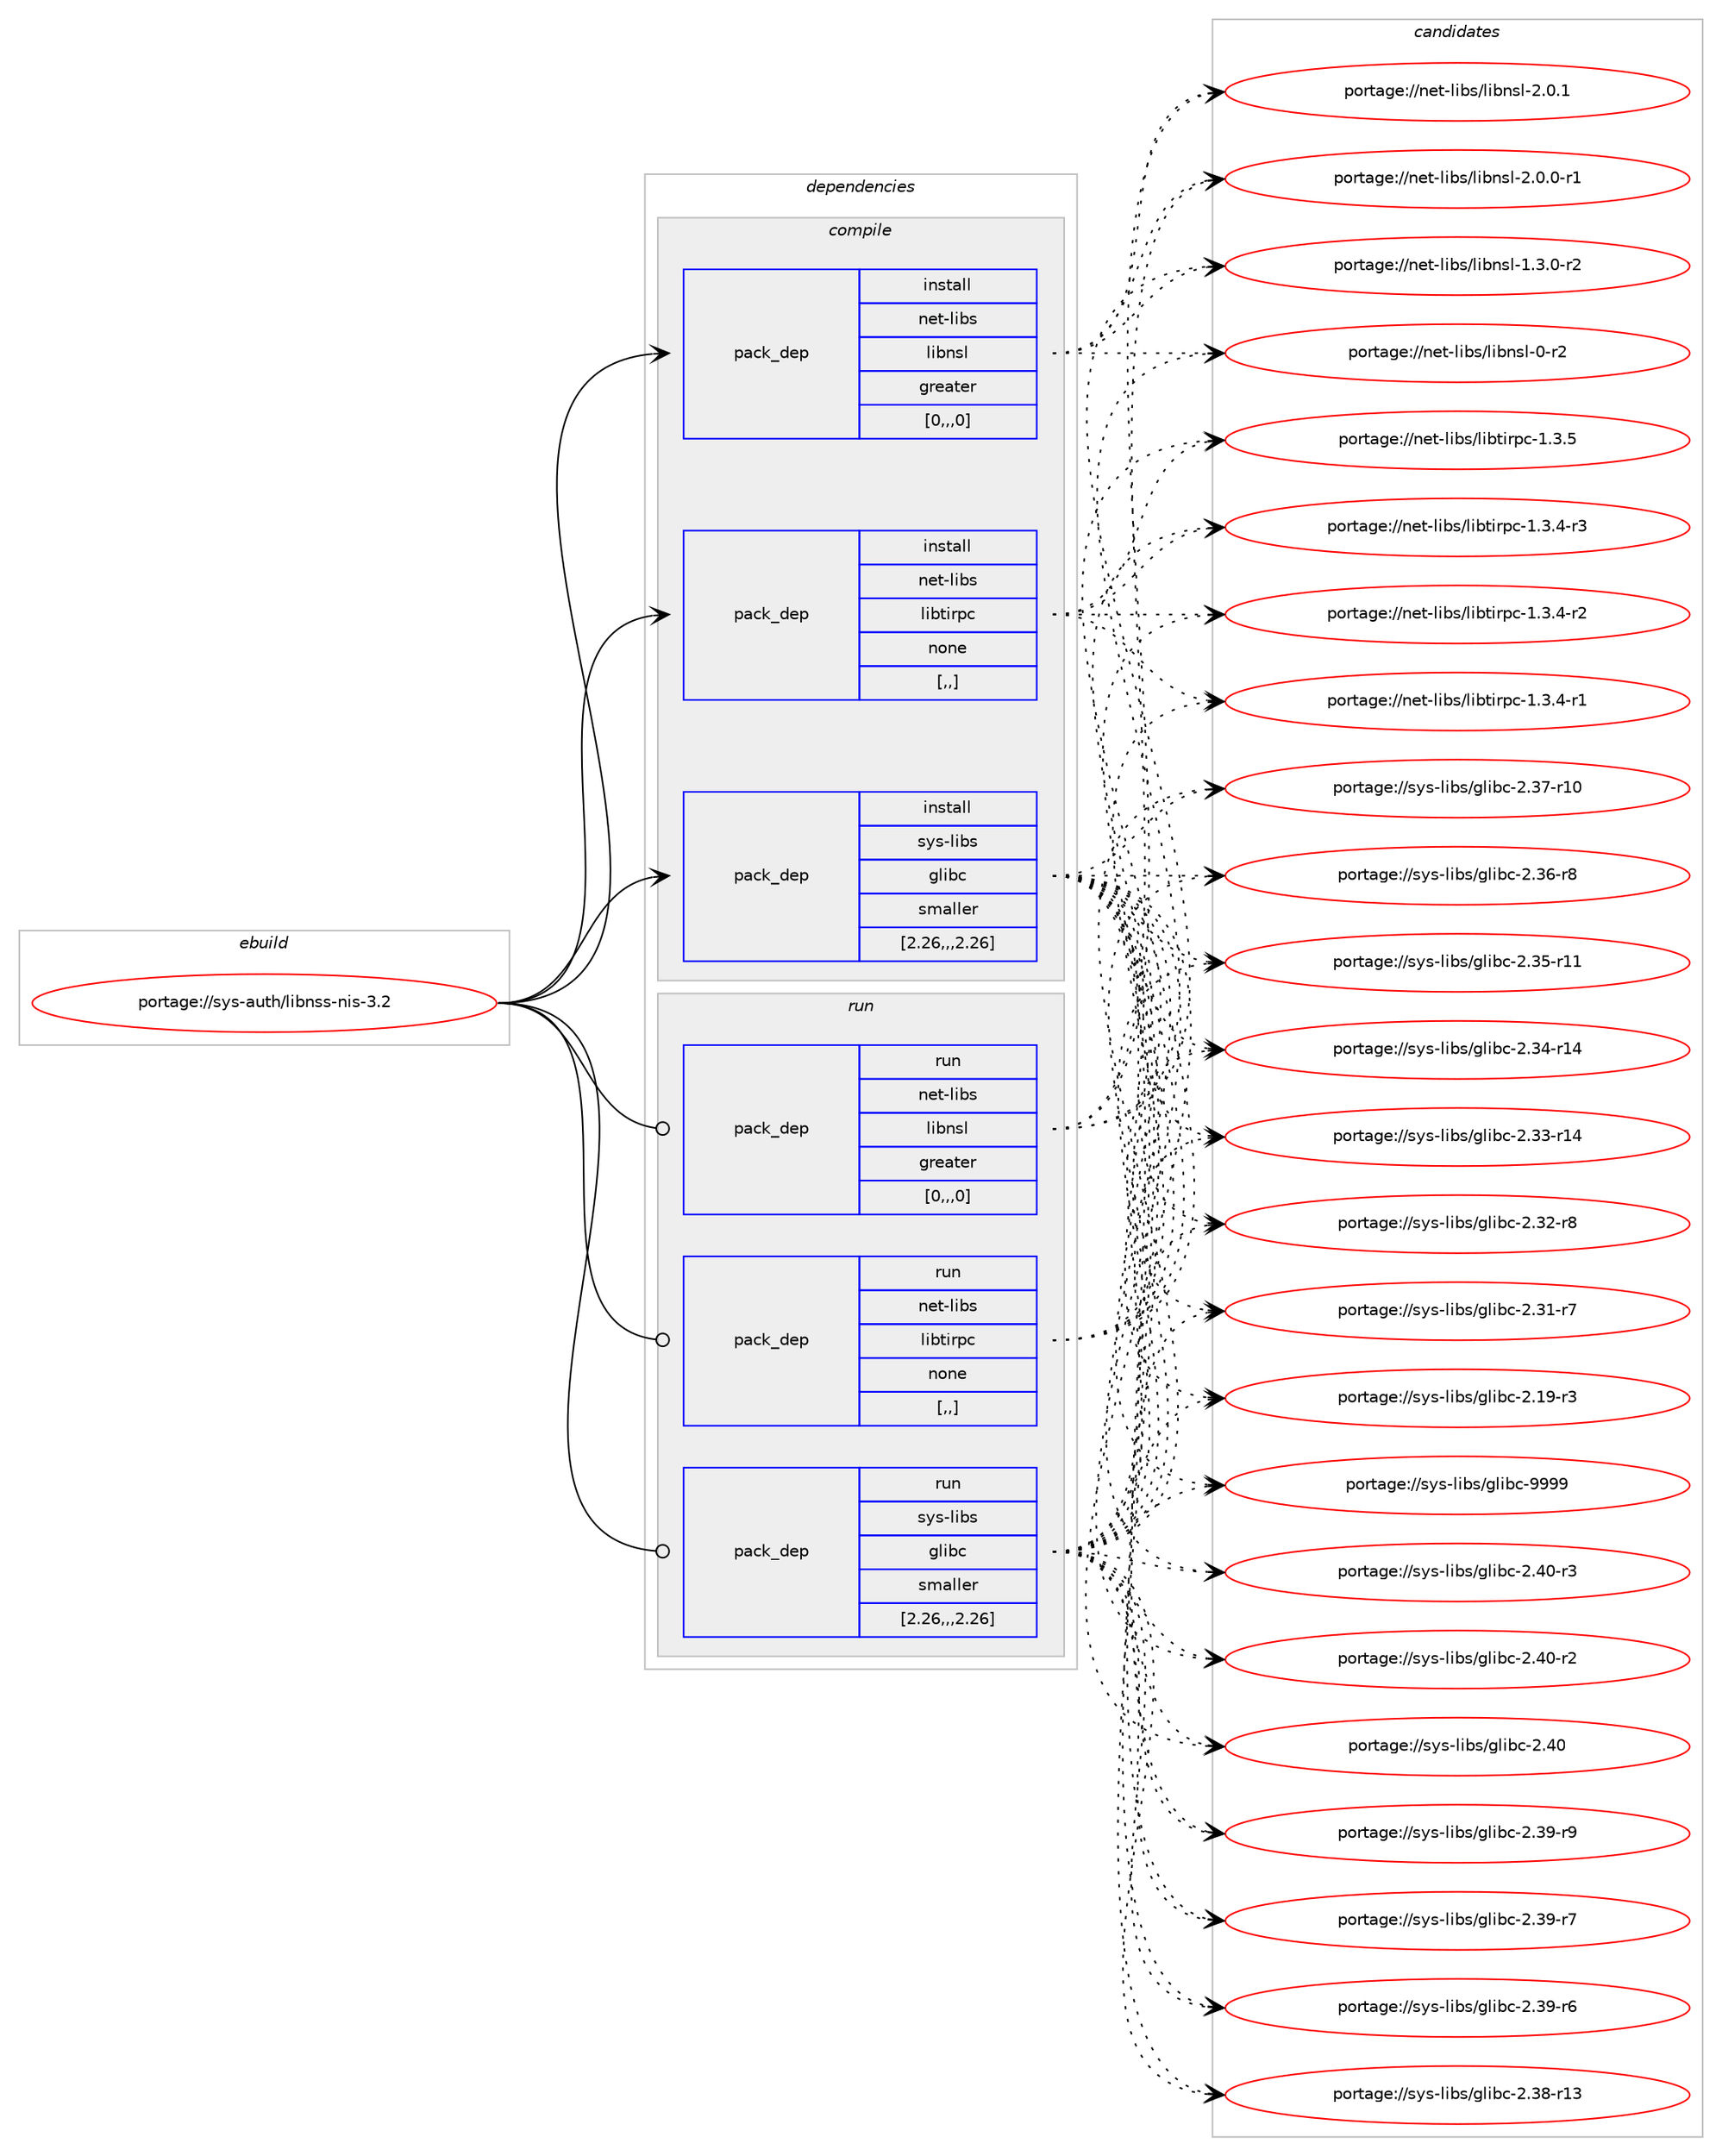 digraph prolog {

# *************
# Graph options
# *************

newrank=true;
concentrate=true;
compound=true;
graph [rankdir=LR,fontname=Helvetica,fontsize=10,ranksep=1.5];#, ranksep=2.5, nodesep=0.2];
edge  [arrowhead=vee];
node  [fontname=Helvetica,fontsize=10];

# **********
# The ebuild
# **********

subgraph cluster_leftcol {
color=gray;
label=<<i>ebuild</i>>;
id [label="portage://sys-auth/libnss-nis-3.2", color=red, width=4, href="../sys-auth/libnss-nis-3.2.svg"];
}

# ****************
# The dependencies
# ****************

subgraph cluster_midcol {
color=gray;
label=<<i>dependencies</i>>;
subgraph cluster_compile {
fillcolor="#eeeeee";
style=filled;
label=<<i>compile</i>>;
subgraph pack683037 {
dependency936750 [label=<<TABLE BORDER="0" CELLBORDER="1" CELLSPACING="0" CELLPADDING="4" WIDTH="220"><TR><TD ROWSPAN="6" CELLPADDING="30">pack_dep</TD></TR><TR><TD WIDTH="110">install</TD></TR><TR><TD>net-libs</TD></TR><TR><TD>libnsl</TD></TR><TR><TD>greater</TD></TR><TR><TD>[0,,,0]</TD></TR></TABLE>>, shape=none, color=blue];
}
id:e -> dependency936750:w [weight=20,style="solid",arrowhead="vee"];
subgraph pack683038 {
dependency936751 [label=<<TABLE BORDER="0" CELLBORDER="1" CELLSPACING="0" CELLPADDING="4" WIDTH="220"><TR><TD ROWSPAN="6" CELLPADDING="30">pack_dep</TD></TR><TR><TD WIDTH="110">install</TD></TR><TR><TD>net-libs</TD></TR><TR><TD>libtirpc</TD></TR><TR><TD>none</TD></TR><TR><TD>[,,]</TD></TR></TABLE>>, shape=none, color=blue];
}
id:e -> dependency936751:w [weight=20,style="solid",arrowhead="vee"];
subgraph pack683039 {
dependency936752 [label=<<TABLE BORDER="0" CELLBORDER="1" CELLSPACING="0" CELLPADDING="4" WIDTH="220"><TR><TD ROWSPAN="6" CELLPADDING="30">pack_dep</TD></TR><TR><TD WIDTH="110">install</TD></TR><TR><TD>sys-libs</TD></TR><TR><TD>glibc</TD></TR><TR><TD>smaller</TD></TR><TR><TD>[2.26,,,2.26]</TD></TR></TABLE>>, shape=none, color=blue];
}
id:e -> dependency936752:w [weight=20,style="solid",arrowhead="vee"];
}
subgraph cluster_compileandrun {
fillcolor="#eeeeee";
style=filled;
label=<<i>compile and run</i>>;
}
subgraph cluster_run {
fillcolor="#eeeeee";
style=filled;
label=<<i>run</i>>;
subgraph pack683040 {
dependency936753 [label=<<TABLE BORDER="0" CELLBORDER="1" CELLSPACING="0" CELLPADDING="4" WIDTH="220"><TR><TD ROWSPAN="6" CELLPADDING="30">pack_dep</TD></TR><TR><TD WIDTH="110">run</TD></TR><TR><TD>net-libs</TD></TR><TR><TD>libnsl</TD></TR><TR><TD>greater</TD></TR><TR><TD>[0,,,0]</TD></TR></TABLE>>, shape=none, color=blue];
}
id:e -> dependency936753:w [weight=20,style="solid",arrowhead="odot"];
subgraph pack683041 {
dependency936754 [label=<<TABLE BORDER="0" CELLBORDER="1" CELLSPACING="0" CELLPADDING="4" WIDTH="220"><TR><TD ROWSPAN="6" CELLPADDING="30">pack_dep</TD></TR><TR><TD WIDTH="110">run</TD></TR><TR><TD>net-libs</TD></TR><TR><TD>libtirpc</TD></TR><TR><TD>none</TD></TR><TR><TD>[,,]</TD></TR></TABLE>>, shape=none, color=blue];
}
id:e -> dependency936754:w [weight=20,style="solid",arrowhead="odot"];
subgraph pack683042 {
dependency936755 [label=<<TABLE BORDER="0" CELLBORDER="1" CELLSPACING="0" CELLPADDING="4" WIDTH="220"><TR><TD ROWSPAN="6" CELLPADDING="30">pack_dep</TD></TR><TR><TD WIDTH="110">run</TD></TR><TR><TD>sys-libs</TD></TR><TR><TD>glibc</TD></TR><TR><TD>smaller</TD></TR><TR><TD>[2.26,,,2.26]</TD></TR></TABLE>>, shape=none, color=blue];
}
id:e -> dependency936755:w [weight=20,style="solid",arrowhead="odot"];
}
}

# **************
# The candidates
# **************

subgraph cluster_choices {
rank=same;
color=gray;
label=<<i>candidates</i>>;

subgraph choice683037 {
color=black;
nodesep=1;
choice11010111645108105981154710810598110115108455046484649 [label="portage://net-libs/libnsl-2.0.1", color=red, width=4,href="../net-libs/libnsl-2.0.1.svg"];
choice110101116451081059811547108105981101151084550464846484511449 [label="portage://net-libs/libnsl-2.0.0-r1", color=red, width=4,href="../net-libs/libnsl-2.0.0-r1.svg"];
choice110101116451081059811547108105981101151084549465146484511450 [label="portage://net-libs/libnsl-1.3.0-r2", color=red, width=4,href="../net-libs/libnsl-1.3.0-r2.svg"];
choice1101011164510810598115471081059811011510845484511450 [label="portage://net-libs/libnsl-0-r2", color=red, width=4,href="../net-libs/libnsl-0-r2.svg"];
dependency936750:e -> choice11010111645108105981154710810598110115108455046484649:w [style=dotted,weight="100"];
dependency936750:e -> choice110101116451081059811547108105981101151084550464846484511449:w [style=dotted,weight="100"];
dependency936750:e -> choice110101116451081059811547108105981101151084549465146484511450:w [style=dotted,weight="100"];
dependency936750:e -> choice1101011164510810598115471081059811011510845484511450:w [style=dotted,weight="100"];
}
subgraph choice683038 {
color=black;
nodesep=1;
choice1101011164510810598115471081059811610511411299454946514653 [label="portage://net-libs/libtirpc-1.3.5", color=red, width=4,href="../net-libs/libtirpc-1.3.5.svg"];
choice11010111645108105981154710810598116105114112994549465146524511451 [label="portage://net-libs/libtirpc-1.3.4-r3", color=red, width=4,href="../net-libs/libtirpc-1.3.4-r3.svg"];
choice11010111645108105981154710810598116105114112994549465146524511450 [label="portage://net-libs/libtirpc-1.3.4-r2", color=red, width=4,href="../net-libs/libtirpc-1.3.4-r2.svg"];
choice11010111645108105981154710810598116105114112994549465146524511449 [label="portage://net-libs/libtirpc-1.3.4-r1", color=red, width=4,href="../net-libs/libtirpc-1.3.4-r1.svg"];
dependency936751:e -> choice1101011164510810598115471081059811610511411299454946514653:w [style=dotted,weight="100"];
dependency936751:e -> choice11010111645108105981154710810598116105114112994549465146524511451:w [style=dotted,weight="100"];
dependency936751:e -> choice11010111645108105981154710810598116105114112994549465146524511450:w [style=dotted,weight="100"];
dependency936751:e -> choice11010111645108105981154710810598116105114112994549465146524511449:w [style=dotted,weight="100"];
}
subgraph choice683039 {
color=black;
nodesep=1;
choice11512111545108105981154710310810598994557575757 [label="portage://sys-libs/glibc-9999", color=red, width=4,href="../sys-libs/glibc-9999.svg"];
choice115121115451081059811547103108105989945504652484511451 [label="portage://sys-libs/glibc-2.40-r3", color=red, width=4,href="../sys-libs/glibc-2.40-r3.svg"];
choice115121115451081059811547103108105989945504652484511450 [label="portage://sys-libs/glibc-2.40-r2", color=red, width=4,href="../sys-libs/glibc-2.40-r2.svg"];
choice11512111545108105981154710310810598994550465248 [label="portage://sys-libs/glibc-2.40", color=red, width=4,href="../sys-libs/glibc-2.40.svg"];
choice115121115451081059811547103108105989945504651574511457 [label="portage://sys-libs/glibc-2.39-r9", color=red, width=4,href="../sys-libs/glibc-2.39-r9.svg"];
choice115121115451081059811547103108105989945504651574511455 [label="portage://sys-libs/glibc-2.39-r7", color=red, width=4,href="../sys-libs/glibc-2.39-r7.svg"];
choice115121115451081059811547103108105989945504651574511454 [label="portage://sys-libs/glibc-2.39-r6", color=red, width=4,href="../sys-libs/glibc-2.39-r6.svg"];
choice11512111545108105981154710310810598994550465156451144951 [label="portage://sys-libs/glibc-2.38-r13", color=red, width=4,href="../sys-libs/glibc-2.38-r13.svg"];
choice11512111545108105981154710310810598994550465155451144948 [label="portage://sys-libs/glibc-2.37-r10", color=red, width=4,href="../sys-libs/glibc-2.37-r10.svg"];
choice115121115451081059811547103108105989945504651544511456 [label="portage://sys-libs/glibc-2.36-r8", color=red, width=4,href="../sys-libs/glibc-2.36-r8.svg"];
choice11512111545108105981154710310810598994550465153451144949 [label="portage://sys-libs/glibc-2.35-r11", color=red, width=4,href="../sys-libs/glibc-2.35-r11.svg"];
choice11512111545108105981154710310810598994550465152451144952 [label="portage://sys-libs/glibc-2.34-r14", color=red, width=4,href="../sys-libs/glibc-2.34-r14.svg"];
choice11512111545108105981154710310810598994550465151451144952 [label="portage://sys-libs/glibc-2.33-r14", color=red, width=4,href="../sys-libs/glibc-2.33-r14.svg"];
choice115121115451081059811547103108105989945504651504511456 [label="portage://sys-libs/glibc-2.32-r8", color=red, width=4,href="../sys-libs/glibc-2.32-r8.svg"];
choice115121115451081059811547103108105989945504651494511455 [label="portage://sys-libs/glibc-2.31-r7", color=red, width=4,href="../sys-libs/glibc-2.31-r7.svg"];
choice115121115451081059811547103108105989945504649574511451 [label="portage://sys-libs/glibc-2.19-r3", color=red, width=4,href="../sys-libs/glibc-2.19-r3.svg"];
dependency936752:e -> choice11512111545108105981154710310810598994557575757:w [style=dotted,weight="100"];
dependency936752:e -> choice115121115451081059811547103108105989945504652484511451:w [style=dotted,weight="100"];
dependency936752:e -> choice115121115451081059811547103108105989945504652484511450:w [style=dotted,weight="100"];
dependency936752:e -> choice11512111545108105981154710310810598994550465248:w [style=dotted,weight="100"];
dependency936752:e -> choice115121115451081059811547103108105989945504651574511457:w [style=dotted,weight="100"];
dependency936752:e -> choice115121115451081059811547103108105989945504651574511455:w [style=dotted,weight="100"];
dependency936752:e -> choice115121115451081059811547103108105989945504651574511454:w [style=dotted,weight="100"];
dependency936752:e -> choice11512111545108105981154710310810598994550465156451144951:w [style=dotted,weight="100"];
dependency936752:e -> choice11512111545108105981154710310810598994550465155451144948:w [style=dotted,weight="100"];
dependency936752:e -> choice115121115451081059811547103108105989945504651544511456:w [style=dotted,weight="100"];
dependency936752:e -> choice11512111545108105981154710310810598994550465153451144949:w [style=dotted,weight="100"];
dependency936752:e -> choice11512111545108105981154710310810598994550465152451144952:w [style=dotted,weight="100"];
dependency936752:e -> choice11512111545108105981154710310810598994550465151451144952:w [style=dotted,weight="100"];
dependency936752:e -> choice115121115451081059811547103108105989945504651504511456:w [style=dotted,weight="100"];
dependency936752:e -> choice115121115451081059811547103108105989945504651494511455:w [style=dotted,weight="100"];
dependency936752:e -> choice115121115451081059811547103108105989945504649574511451:w [style=dotted,weight="100"];
}
subgraph choice683040 {
color=black;
nodesep=1;
choice11010111645108105981154710810598110115108455046484649 [label="portage://net-libs/libnsl-2.0.1", color=red, width=4,href="../net-libs/libnsl-2.0.1.svg"];
choice110101116451081059811547108105981101151084550464846484511449 [label="portage://net-libs/libnsl-2.0.0-r1", color=red, width=4,href="../net-libs/libnsl-2.0.0-r1.svg"];
choice110101116451081059811547108105981101151084549465146484511450 [label="portage://net-libs/libnsl-1.3.0-r2", color=red, width=4,href="../net-libs/libnsl-1.3.0-r2.svg"];
choice1101011164510810598115471081059811011510845484511450 [label="portage://net-libs/libnsl-0-r2", color=red, width=4,href="../net-libs/libnsl-0-r2.svg"];
dependency936753:e -> choice11010111645108105981154710810598110115108455046484649:w [style=dotted,weight="100"];
dependency936753:e -> choice110101116451081059811547108105981101151084550464846484511449:w [style=dotted,weight="100"];
dependency936753:e -> choice110101116451081059811547108105981101151084549465146484511450:w [style=dotted,weight="100"];
dependency936753:e -> choice1101011164510810598115471081059811011510845484511450:w [style=dotted,weight="100"];
}
subgraph choice683041 {
color=black;
nodesep=1;
choice1101011164510810598115471081059811610511411299454946514653 [label="portage://net-libs/libtirpc-1.3.5", color=red, width=4,href="../net-libs/libtirpc-1.3.5.svg"];
choice11010111645108105981154710810598116105114112994549465146524511451 [label="portage://net-libs/libtirpc-1.3.4-r3", color=red, width=4,href="../net-libs/libtirpc-1.3.4-r3.svg"];
choice11010111645108105981154710810598116105114112994549465146524511450 [label="portage://net-libs/libtirpc-1.3.4-r2", color=red, width=4,href="../net-libs/libtirpc-1.3.4-r2.svg"];
choice11010111645108105981154710810598116105114112994549465146524511449 [label="portage://net-libs/libtirpc-1.3.4-r1", color=red, width=4,href="../net-libs/libtirpc-1.3.4-r1.svg"];
dependency936754:e -> choice1101011164510810598115471081059811610511411299454946514653:w [style=dotted,weight="100"];
dependency936754:e -> choice11010111645108105981154710810598116105114112994549465146524511451:w [style=dotted,weight="100"];
dependency936754:e -> choice11010111645108105981154710810598116105114112994549465146524511450:w [style=dotted,weight="100"];
dependency936754:e -> choice11010111645108105981154710810598116105114112994549465146524511449:w [style=dotted,weight="100"];
}
subgraph choice683042 {
color=black;
nodesep=1;
choice11512111545108105981154710310810598994557575757 [label="portage://sys-libs/glibc-9999", color=red, width=4,href="../sys-libs/glibc-9999.svg"];
choice115121115451081059811547103108105989945504652484511451 [label="portage://sys-libs/glibc-2.40-r3", color=red, width=4,href="../sys-libs/glibc-2.40-r3.svg"];
choice115121115451081059811547103108105989945504652484511450 [label="portage://sys-libs/glibc-2.40-r2", color=red, width=4,href="../sys-libs/glibc-2.40-r2.svg"];
choice11512111545108105981154710310810598994550465248 [label="portage://sys-libs/glibc-2.40", color=red, width=4,href="../sys-libs/glibc-2.40.svg"];
choice115121115451081059811547103108105989945504651574511457 [label="portage://sys-libs/glibc-2.39-r9", color=red, width=4,href="../sys-libs/glibc-2.39-r9.svg"];
choice115121115451081059811547103108105989945504651574511455 [label="portage://sys-libs/glibc-2.39-r7", color=red, width=4,href="../sys-libs/glibc-2.39-r7.svg"];
choice115121115451081059811547103108105989945504651574511454 [label="portage://sys-libs/glibc-2.39-r6", color=red, width=4,href="../sys-libs/glibc-2.39-r6.svg"];
choice11512111545108105981154710310810598994550465156451144951 [label="portage://sys-libs/glibc-2.38-r13", color=red, width=4,href="../sys-libs/glibc-2.38-r13.svg"];
choice11512111545108105981154710310810598994550465155451144948 [label="portage://sys-libs/glibc-2.37-r10", color=red, width=4,href="../sys-libs/glibc-2.37-r10.svg"];
choice115121115451081059811547103108105989945504651544511456 [label="portage://sys-libs/glibc-2.36-r8", color=red, width=4,href="../sys-libs/glibc-2.36-r8.svg"];
choice11512111545108105981154710310810598994550465153451144949 [label="portage://sys-libs/glibc-2.35-r11", color=red, width=4,href="../sys-libs/glibc-2.35-r11.svg"];
choice11512111545108105981154710310810598994550465152451144952 [label="portage://sys-libs/glibc-2.34-r14", color=red, width=4,href="../sys-libs/glibc-2.34-r14.svg"];
choice11512111545108105981154710310810598994550465151451144952 [label="portage://sys-libs/glibc-2.33-r14", color=red, width=4,href="../sys-libs/glibc-2.33-r14.svg"];
choice115121115451081059811547103108105989945504651504511456 [label="portage://sys-libs/glibc-2.32-r8", color=red, width=4,href="../sys-libs/glibc-2.32-r8.svg"];
choice115121115451081059811547103108105989945504651494511455 [label="portage://sys-libs/glibc-2.31-r7", color=red, width=4,href="../sys-libs/glibc-2.31-r7.svg"];
choice115121115451081059811547103108105989945504649574511451 [label="portage://sys-libs/glibc-2.19-r3", color=red, width=4,href="../sys-libs/glibc-2.19-r3.svg"];
dependency936755:e -> choice11512111545108105981154710310810598994557575757:w [style=dotted,weight="100"];
dependency936755:e -> choice115121115451081059811547103108105989945504652484511451:w [style=dotted,weight="100"];
dependency936755:e -> choice115121115451081059811547103108105989945504652484511450:w [style=dotted,weight="100"];
dependency936755:e -> choice11512111545108105981154710310810598994550465248:w [style=dotted,weight="100"];
dependency936755:e -> choice115121115451081059811547103108105989945504651574511457:w [style=dotted,weight="100"];
dependency936755:e -> choice115121115451081059811547103108105989945504651574511455:w [style=dotted,weight="100"];
dependency936755:e -> choice115121115451081059811547103108105989945504651574511454:w [style=dotted,weight="100"];
dependency936755:e -> choice11512111545108105981154710310810598994550465156451144951:w [style=dotted,weight="100"];
dependency936755:e -> choice11512111545108105981154710310810598994550465155451144948:w [style=dotted,weight="100"];
dependency936755:e -> choice115121115451081059811547103108105989945504651544511456:w [style=dotted,weight="100"];
dependency936755:e -> choice11512111545108105981154710310810598994550465153451144949:w [style=dotted,weight="100"];
dependency936755:e -> choice11512111545108105981154710310810598994550465152451144952:w [style=dotted,weight="100"];
dependency936755:e -> choice11512111545108105981154710310810598994550465151451144952:w [style=dotted,weight="100"];
dependency936755:e -> choice115121115451081059811547103108105989945504651504511456:w [style=dotted,weight="100"];
dependency936755:e -> choice115121115451081059811547103108105989945504651494511455:w [style=dotted,weight="100"];
dependency936755:e -> choice115121115451081059811547103108105989945504649574511451:w [style=dotted,weight="100"];
}
}

}
